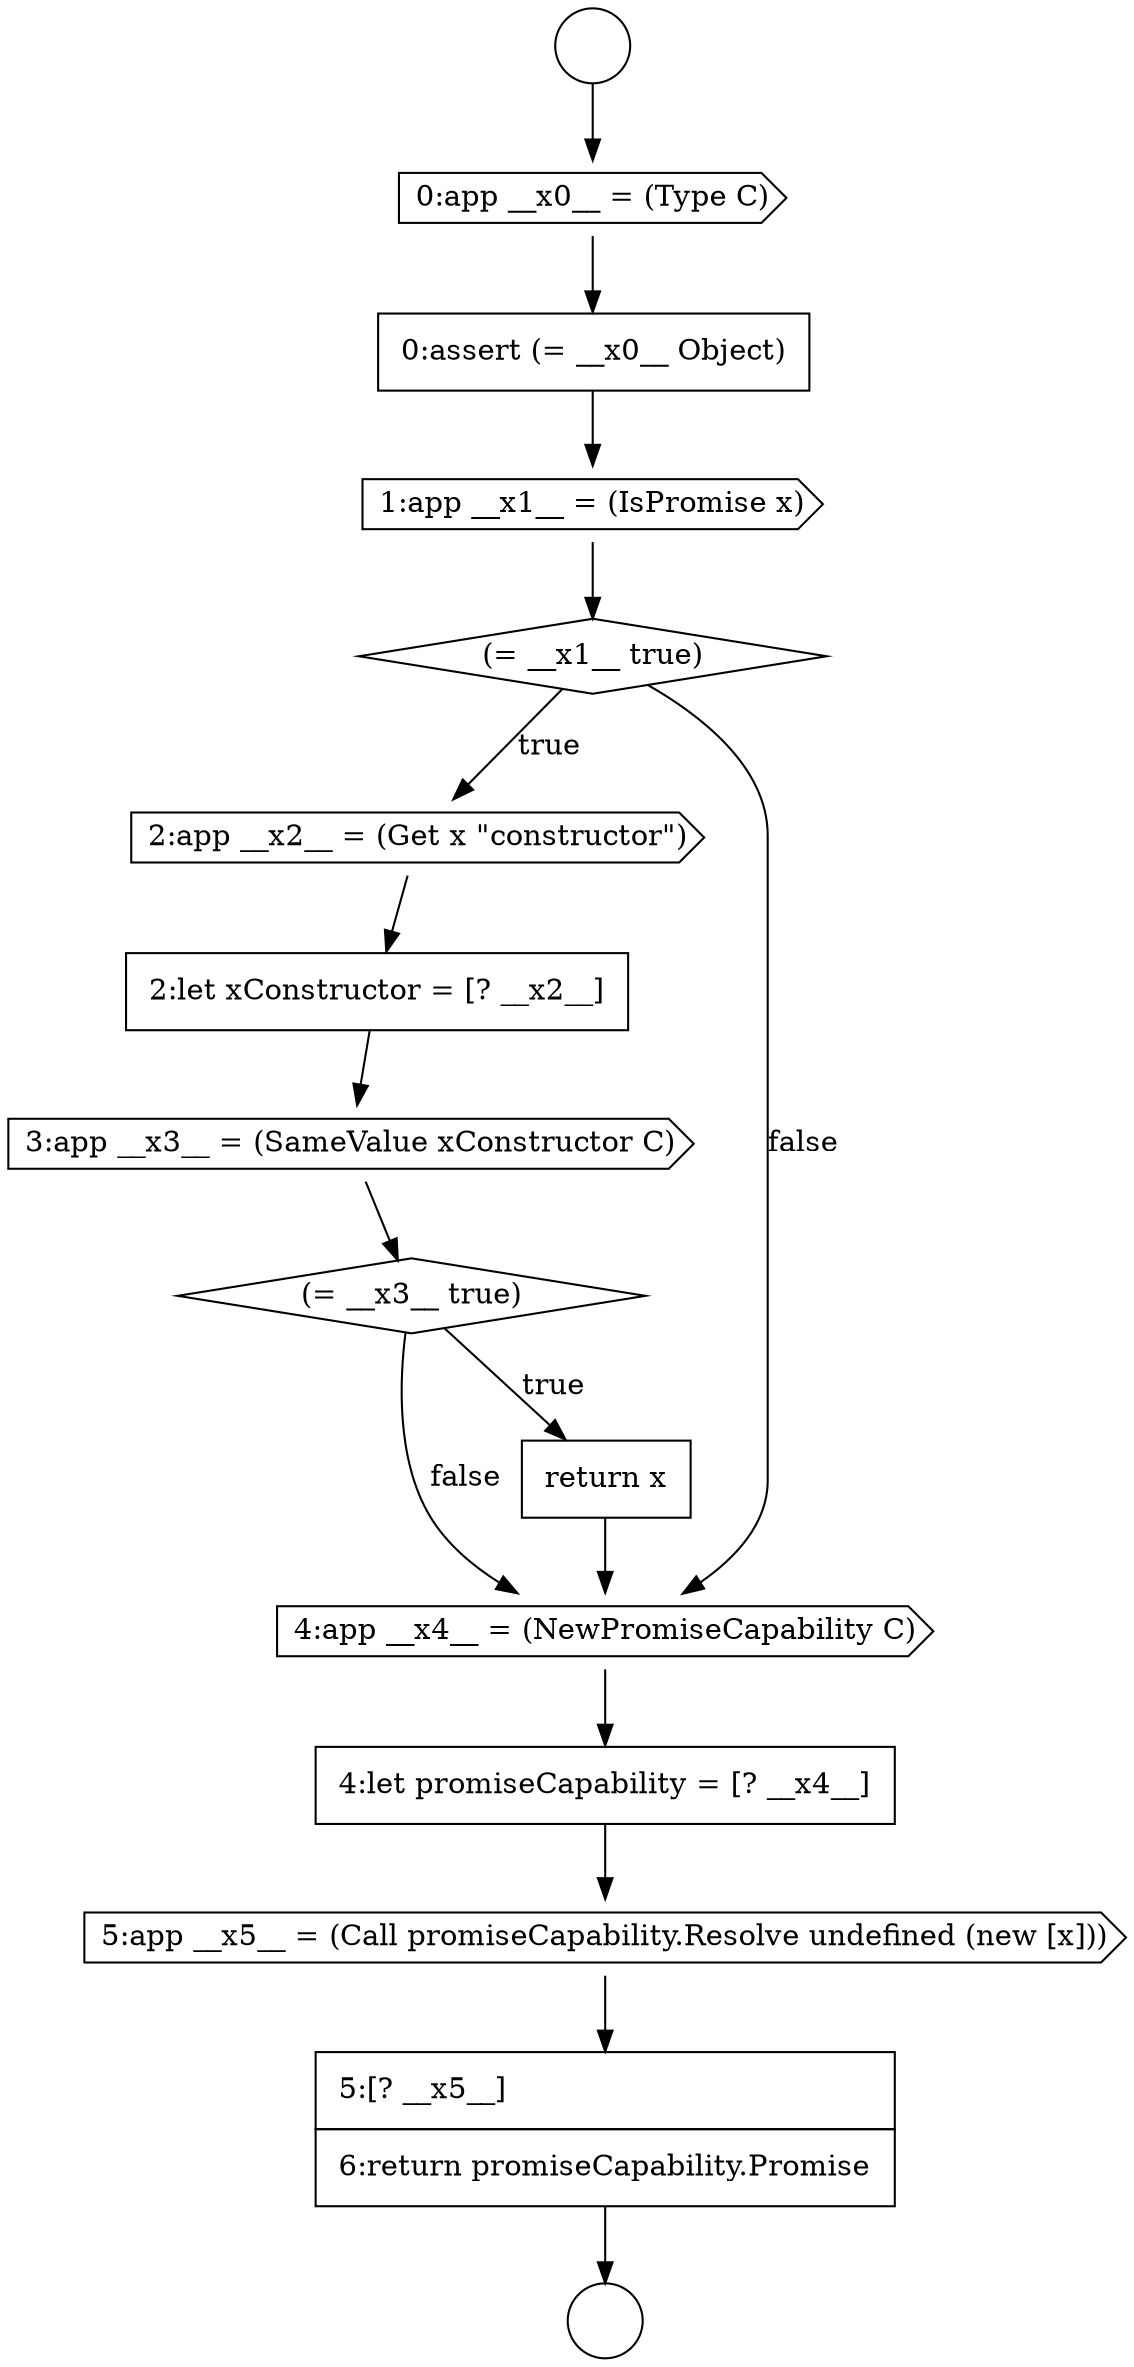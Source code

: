 digraph {
  node18801 [shape=cds, label=<<font color="black">2:app __x2__ = (Get x &quot;constructor&quot;)</font>> color="black" fillcolor="white" style=filled]
  node18799 [shape=cds, label=<<font color="black">1:app __x1__ = (IsPromise x)</font>> color="black" fillcolor="white" style=filled]
  node18806 [shape=cds, label=<<font color="black">4:app __x4__ = (NewPromiseCapability C)</font>> color="black" fillcolor="white" style=filled]
  node18802 [shape=none, margin=0, label=<<font color="black">
    <table border="0" cellborder="1" cellspacing="0" cellpadding="10">
      <tr><td align="left">2:let xConstructor = [? __x2__]</td></tr>
    </table>
  </font>> color="black" fillcolor="white" style=filled]
  node18795 [shape=circle label=" " color="black" fillcolor="white" style=filled]
  node18803 [shape=cds, label=<<font color="black">3:app __x3__ = (SameValue xConstructor C)</font>> color="black" fillcolor="white" style=filled]
  node18807 [shape=none, margin=0, label=<<font color="black">
    <table border="0" cellborder="1" cellspacing="0" cellpadding="10">
      <tr><td align="left">4:let promiseCapability = [? __x4__]</td></tr>
    </table>
  </font>> color="black" fillcolor="white" style=filled]
  node18797 [shape=cds, label=<<font color="black">0:app __x0__ = (Type C)</font>> color="black" fillcolor="white" style=filled]
  node18804 [shape=diamond, label=<<font color="black">(= __x3__ true)</font>> color="black" fillcolor="white" style=filled]
  node18808 [shape=cds, label=<<font color="black">5:app __x5__ = (Call promiseCapability.Resolve undefined (new [x]))</font>> color="black" fillcolor="white" style=filled]
  node18798 [shape=none, margin=0, label=<<font color="black">
    <table border="0" cellborder="1" cellspacing="0" cellpadding="10">
      <tr><td align="left">0:assert (= __x0__ Object)</td></tr>
    </table>
  </font>> color="black" fillcolor="white" style=filled]
  node18805 [shape=none, margin=0, label=<<font color="black">
    <table border="0" cellborder="1" cellspacing="0" cellpadding="10">
      <tr><td align="left">return x</td></tr>
    </table>
  </font>> color="black" fillcolor="white" style=filled]
  node18800 [shape=diamond, label=<<font color="black">(= __x1__ true)</font>> color="black" fillcolor="white" style=filled]
  node18809 [shape=none, margin=0, label=<<font color="black">
    <table border="0" cellborder="1" cellspacing="0" cellpadding="10">
      <tr><td align="left">5:[? __x5__]</td></tr>
      <tr><td align="left">6:return promiseCapability.Promise</td></tr>
    </table>
  </font>> color="black" fillcolor="white" style=filled]
  node18796 [shape=circle label=" " color="black" fillcolor="white" style=filled]
  node18800 -> node18801 [label=<<font color="black">true</font>> color="black"]
  node18800 -> node18806 [label=<<font color="black">false</font>> color="black"]
  node18805 -> node18806 [ color="black"]
  node18803 -> node18804 [ color="black"]
  node18795 -> node18797 [ color="black"]
  node18808 -> node18809 [ color="black"]
  node18801 -> node18802 [ color="black"]
  node18804 -> node18805 [label=<<font color="black">true</font>> color="black"]
  node18804 -> node18806 [label=<<font color="black">false</font>> color="black"]
  node18809 -> node18796 [ color="black"]
  node18806 -> node18807 [ color="black"]
  node18798 -> node18799 [ color="black"]
  node18802 -> node18803 [ color="black"]
  node18799 -> node18800 [ color="black"]
  node18797 -> node18798 [ color="black"]
  node18807 -> node18808 [ color="black"]
}
